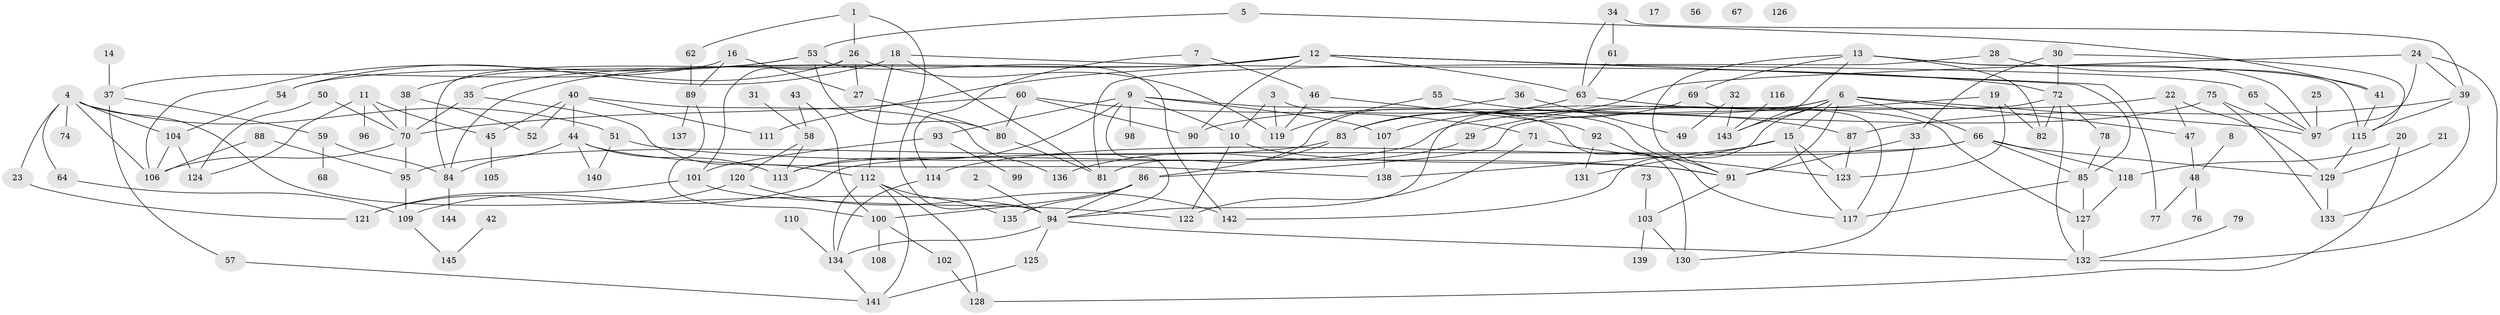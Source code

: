 // Generated by graph-tools (version 1.1) at 2025/00/03/09/25 03:00:55]
// undirected, 145 vertices, 228 edges
graph export_dot {
graph [start="1"]
  node [color=gray90,style=filled];
  1;
  2;
  3;
  4;
  5;
  6;
  7;
  8;
  9;
  10;
  11;
  12;
  13;
  14;
  15;
  16;
  17;
  18;
  19;
  20;
  21;
  22;
  23;
  24;
  25;
  26;
  27;
  28;
  29;
  30;
  31;
  32;
  33;
  34;
  35;
  36;
  37;
  38;
  39;
  40;
  41;
  42;
  43;
  44;
  45;
  46;
  47;
  48;
  49;
  50;
  51;
  52;
  53;
  54;
  55;
  56;
  57;
  58;
  59;
  60;
  61;
  62;
  63;
  64;
  65;
  66;
  67;
  68;
  69;
  70;
  71;
  72;
  73;
  74;
  75;
  76;
  77;
  78;
  79;
  80;
  81;
  82;
  83;
  84;
  85;
  86;
  87;
  88;
  89;
  90;
  91;
  92;
  93;
  94;
  95;
  96;
  97;
  98;
  99;
  100;
  101;
  102;
  103;
  104;
  105;
  106;
  107;
  108;
  109;
  110;
  111;
  112;
  113;
  114;
  115;
  116;
  117;
  118;
  119;
  120;
  121;
  122;
  123;
  124;
  125;
  126;
  127;
  128;
  129;
  130;
  131;
  132;
  133;
  134;
  135;
  136;
  137;
  138;
  139;
  140;
  141;
  142;
  143;
  144;
  145;
  1 -- 26;
  1 -- 62;
  1 -- 94;
  2 -- 94;
  3 -- 10;
  3 -- 91;
  3 -- 119;
  4 -- 23;
  4 -- 51;
  4 -- 64;
  4 -- 74;
  4 -- 94;
  4 -- 104;
  4 -- 106;
  5 -- 41;
  5 -- 53;
  6 -- 15;
  6 -- 47;
  6 -- 66;
  6 -- 91;
  6 -- 94;
  6 -- 97;
  6 -- 107;
  6 -- 142;
  6 -- 143;
  7 -- 46;
  7 -- 114;
  8 -- 48;
  9 -- 10;
  9 -- 93;
  9 -- 94;
  9 -- 98;
  9 -- 107;
  9 -- 113;
  9 -- 130;
  10 -- 91;
  10 -- 122;
  11 -- 45;
  11 -- 70;
  11 -- 96;
  11 -- 124;
  12 -- 35;
  12 -- 63;
  12 -- 65;
  12 -- 77;
  12 -- 84;
  12 -- 85;
  12 -- 90;
  12 -- 111;
  13 -- 69;
  13 -- 82;
  13 -- 91;
  13 -- 97;
  13 -- 115;
  13 -- 143;
  14 -- 37;
  15 -- 117;
  15 -- 123;
  15 -- 131;
  15 -- 138;
  16 -- 27;
  16 -- 37;
  16 -- 89;
  18 -- 54;
  18 -- 72;
  18 -- 81;
  18 -- 84;
  18 -- 112;
  19 -- 29;
  19 -- 82;
  19 -- 123;
  20 -- 118;
  20 -- 128;
  21 -- 129;
  22 -- 47;
  22 -- 113;
  22 -- 129;
  23 -- 121;
  24 -- 39;
  24 -- 83;
  24 -- 97;
  24 -- 132;
  25 -- 97;
  26 -- 27;
  26 -- 38;
  26 -- 101;
  26 -- 119;
  27 -- 80;
  28 -- 41;
  28 -- 81;
  29 -- 136;
  30 -- 33;
  30 -- 72;
  30 -- 115;
  31 -- 58;
  32 -- 49;
  32 -- 143;
  33 -- 91;
  33 -- 130;
  34 -- 39;
  34 -- 61;
  34 -- 63;
  35 -- 70;
  35 -- 112;
  36 -- 49;
  36 -- 81;
  37 -- 57;
  37 -- 59;
  38 -- 52;
  38 -- 70;
  39 -- 87;
  39 -- 115;
  39 -- 133;
  40 -- 44;
  40 -- 45;
  40 -- 52;
  40 -- 111;
  40 -- 136;
  41 -- 115;
  42 -- 145;
  43 -- 58;
  43 -- 100;
  44 -- 84;
  44 -- 113;
  44 -- 138;
  44 -- 140;
  45 -- 105;
  46 -- 92;
  46 -- 119;
  47 -- 48;
  48 -- 76;
  48 -- 77;
  50 -- 70;
  50 -- 124;
  51 -- 91;
  51 -- 140;
  53 -- 54;
  53 -- 80;
  53 -- 106;
  53 -- 142;
  54 -- 104;
  55 -- 87;
  55 -- 119;
  57 -- 141;
  58 -- 113;
  58 -- 120;
  59 -- 68;
  59 -- 84;
  60 -- 70;
  60 -- 71;
  60 -- 80;
  60 -- 90;
  61 -- 63;
  62 -- 89;
  63 -- 83;
  63 -- 127;
  64 -- 109;
  65 -- 97;
  66 -- 85;
  66 -- 109;
  66 -- 114;
  66 -- 118;
  66 -- 129;
  69 -- 83;
  69 -- 117;
  70 -- 95;
  70 -- 106;
  71 -- 122;
  71 -- 123;
  72 -- 78;
  72 -- 82;
  72 -- 86;
  72 -- 132;
  73 -- 103;
  75 -- 90;
  75 -- 97;
  75 -- 133;
  78 -- 85;
  79 -- 132;
  80 -- 81;
  83 -- 86;
  83 -- 95;
  84 -- 144;
  85 -- 117;
  85 -- 127;
  86 -- 94;
  86 -- 100;
  86 -- 135;
  87 -- 123;
  88 -- 95;
  88 -- 106;
  89 -- 100;
  89 -- 137;
  91 -- 103;
  92 -- 117;
  92 -- 131;
  93 -- 99;
  93 -- 101;
  94 -- 125;
  94 -- 132;
  94 -- 134;
  95 -- 109;
  100 -- 102;
  100 -- 108;
  101 -- 121;
  101 -- 122;
  102 -- 128;
  103 -- 130;
  103 -- 139;
  104 -- 106;
  104 -- 124;
  107 -- 138;
  109 -- 145;
  110 -- 134;
  112 -- 128;
  112 -- 134;
  112 -- 135;
  112 -- 141;
  114 -- 134;
  115 -- 129;
  116 -- 143;
  118 -- 127;
  120 -- 121;
  120 -- 142;
  125 -- 141;
  127 -- 132;
  129 -- 133;
  134 -- 141;
}
